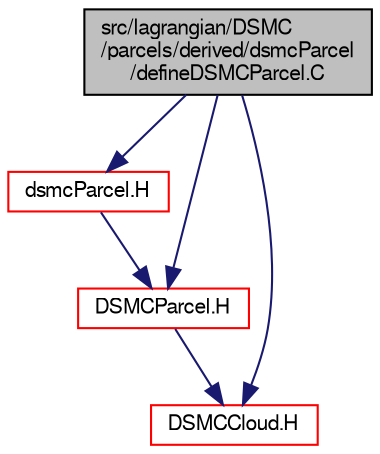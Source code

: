 digraph "src/lagrangian/DSMC/parcels/derived/dsmcParcel/defineDSMCParcel.C"
{
  bgcolor="transparent";
  edge [fontname="FreeSans",fontsize="10",labelfontname="FreeSans",labelfontsize="10"];
  node [fontname="FreeSans",fontsize="10",shape=record];
  Node1 [label="src/lagrangian/DSMC\l/parcels/derived/dsmcParcel\l/defineDSMCParcel.C",height=0.2,width=0.4,color="black", fillcolor="grey75", style="filled" fontcolor="black"];
  Node1 -> Node2 [color="midnightblue",fontsize="10",style="solid",fontname="FreeSans"];
  Node2 [label="dsmcParcel.H",height=0.2,width=0.4,color="red",URL="$a05962.html"];
  Node2 -> Node3 [color="midnightblue",fontsize="10",style="solid",fontname="FreeSans"];
  Node3 [label="DSMCParcel.H",height=0.2,width=0.4,color="red",URL="$a05967.html"];
  Node3 -> Node4 [color="midnightblue",fontsize="10",style="solid",fontname="FreeSans"];
  Node4 [label="DSMCCloud.H",height=0.2,width=0.4,color="red",URL="$a05958.html"];
  Node1 -> Node3 [color="midnightblue",fontsize="10",style="solid",fontname="FreeSans"];
  Node1 -> Node4 [color="midnightblue",fontsize="10",style="solid",fontname="FreeSans"];
}
